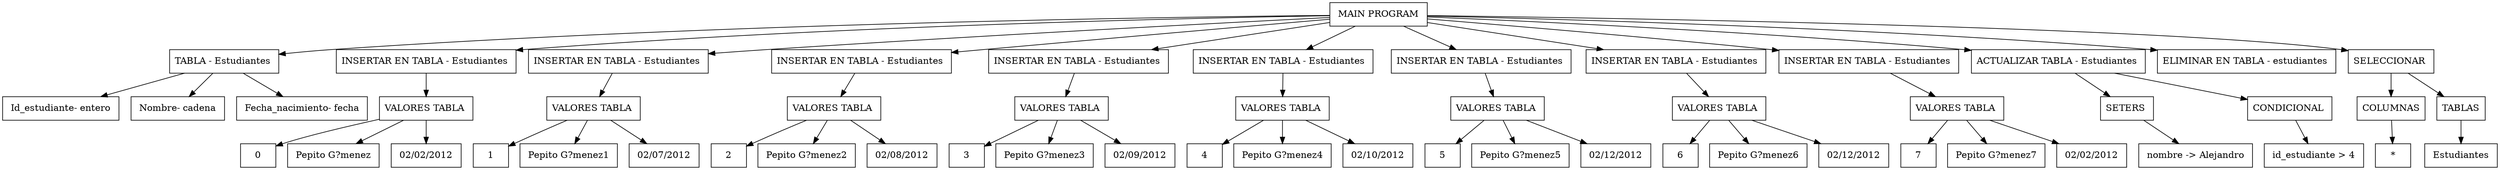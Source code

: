 digraph D {
node [shape=box];
ex0 [label=" MAIN PROGRAM "];
e0[label="TABLA - Estudiantes "];

e1[label=" Id_estudiante- entero "];

e2[label=" Nombre- cadena "];

e3[label=" Fecha_nacimiento- fecha "];

e4[label="INSERTAR EN TABLA - Estudiantes "];

e5[label="VALORES TABLA "];

e6[label=" 0 "];

e7[label=" Pepito G?menez "];

e8[label=" 02/02/2012 "];

e9[label="INSERTAR EN TABLA - Estudiantes "];

e10[label="VALORES TABLA "];

e11[label=" 1 "];

e12[label=" Pepito G?menez1 "];

e13[label=" 02/07/2012 "];

e14[label="INSERTAR EN TABLA - Estudiantes "];

e15[label="VALORES TABLA "];

e16[label=" 2 "];

e17[label=" Pepito G?menez2 "];

e18[label=" 02/08/2012 "];

e19[label="INSERTAR EN TABLA - Estudiantes "];

e20[label="VALORES TABLA "];

e21[label=" 3 "];

e22[label=" Pepito G?menez3 "];

e23[label=" 02/09/2012 "];

e24[label="INSERTAR EN TABLA - Estudiantes "];

e25[label="VALORES TABLA "];

e26[label=" 4 "];

e27[label=" Pepito G?menez4 "];

e28[label=" 02/10/2012 "];

e29[label="INSERTAR EN TABLA - Estudiantes "];

e30[label="VALORES TABLA "];

e31[label=" 5 "];

e32[label=" Pepito G?menez5 "];

e33[label=" 02/12/2012 "];

e34[label="INSERTAR EN TABLA - Estudiantes "];

e35[label="VALORES TABLA "];

e36[label=" 6 "];

e37[label=" Pepito G?menez6 "];

e38[label=" 02/12/2012 "];

e39[label="INSERTAR EN TABLA - Estudiantes "];

e40[label="VALORES TABLA "];

e41[label=" 7 "];

e42[label=" Pepito G?menez7 "];

e43[label=" 02/02/2012 "];

e44[label="ACTUALIZAR TABLA - Estudiantes "];

e45[label="SETERS "];

e46[label=" nombre -> Alejandro "];

e47[label="CONDICIONAL "];

e48[label=" id_estudiante > 4 "];

e49[label="ELIMINAR EN TABLA - estudiantes "];

e50[label="SELECCIONAR "];

e51[label="COLUMNAS"];

e52[label="*"];

e53[label="TABLAS"];

e54[label=" Estudiantes "];

ex0 -> e0; 

e0 -> e1; 

e0 -> e2; 

e0 -> e3; 

ex0 -> e4; 

e4 -> e5; 

e5 -> e6; 

e5 -> e7; 

e5 -> e8; 

ex0 -> e9; 

e9 -> e10; 

e10 -> e11; 

e10 -> e12; 

e10 -> e13; 

ex0 -> e14; 

e14 -> e15; 

e15 -> e16; 

e15 -> e17; 

e15 -> e18; 

ex0 -> e19; 

e19 -> e20; 

e20 -> e21; 

e20 -> e22; 

e20 -> e23; 

ex0 -> e24; 

e24 -> e25; 

e25 -> e26; 

e25 -> e27; 

e25 -> e28; 

ex0 -> e29; 

e29 -> e30; 

e30 -> e31; 

e30 -> e32; 

e30 -> e33; 

ex0 -> e34; 

e34 -> e35; 

e35 -> e36; 

e35 -> e37; 

e35 -> e38; 

ex0 -> e39; 

e39 -> e40; 

e40 -> e41; 

e40 -> e42; 

e40 -> e43; 

ex0 -> e44; 

e44 -> e45; 

e45 -> e46; 

e44 -> e47; 

e47 -> e48; 

ex0 -> e49; 

ex0 -> e50; 

e50 -> e51; 

e51 -> e52; 

e50 -> e53; 

e53 -> e54; 

}
